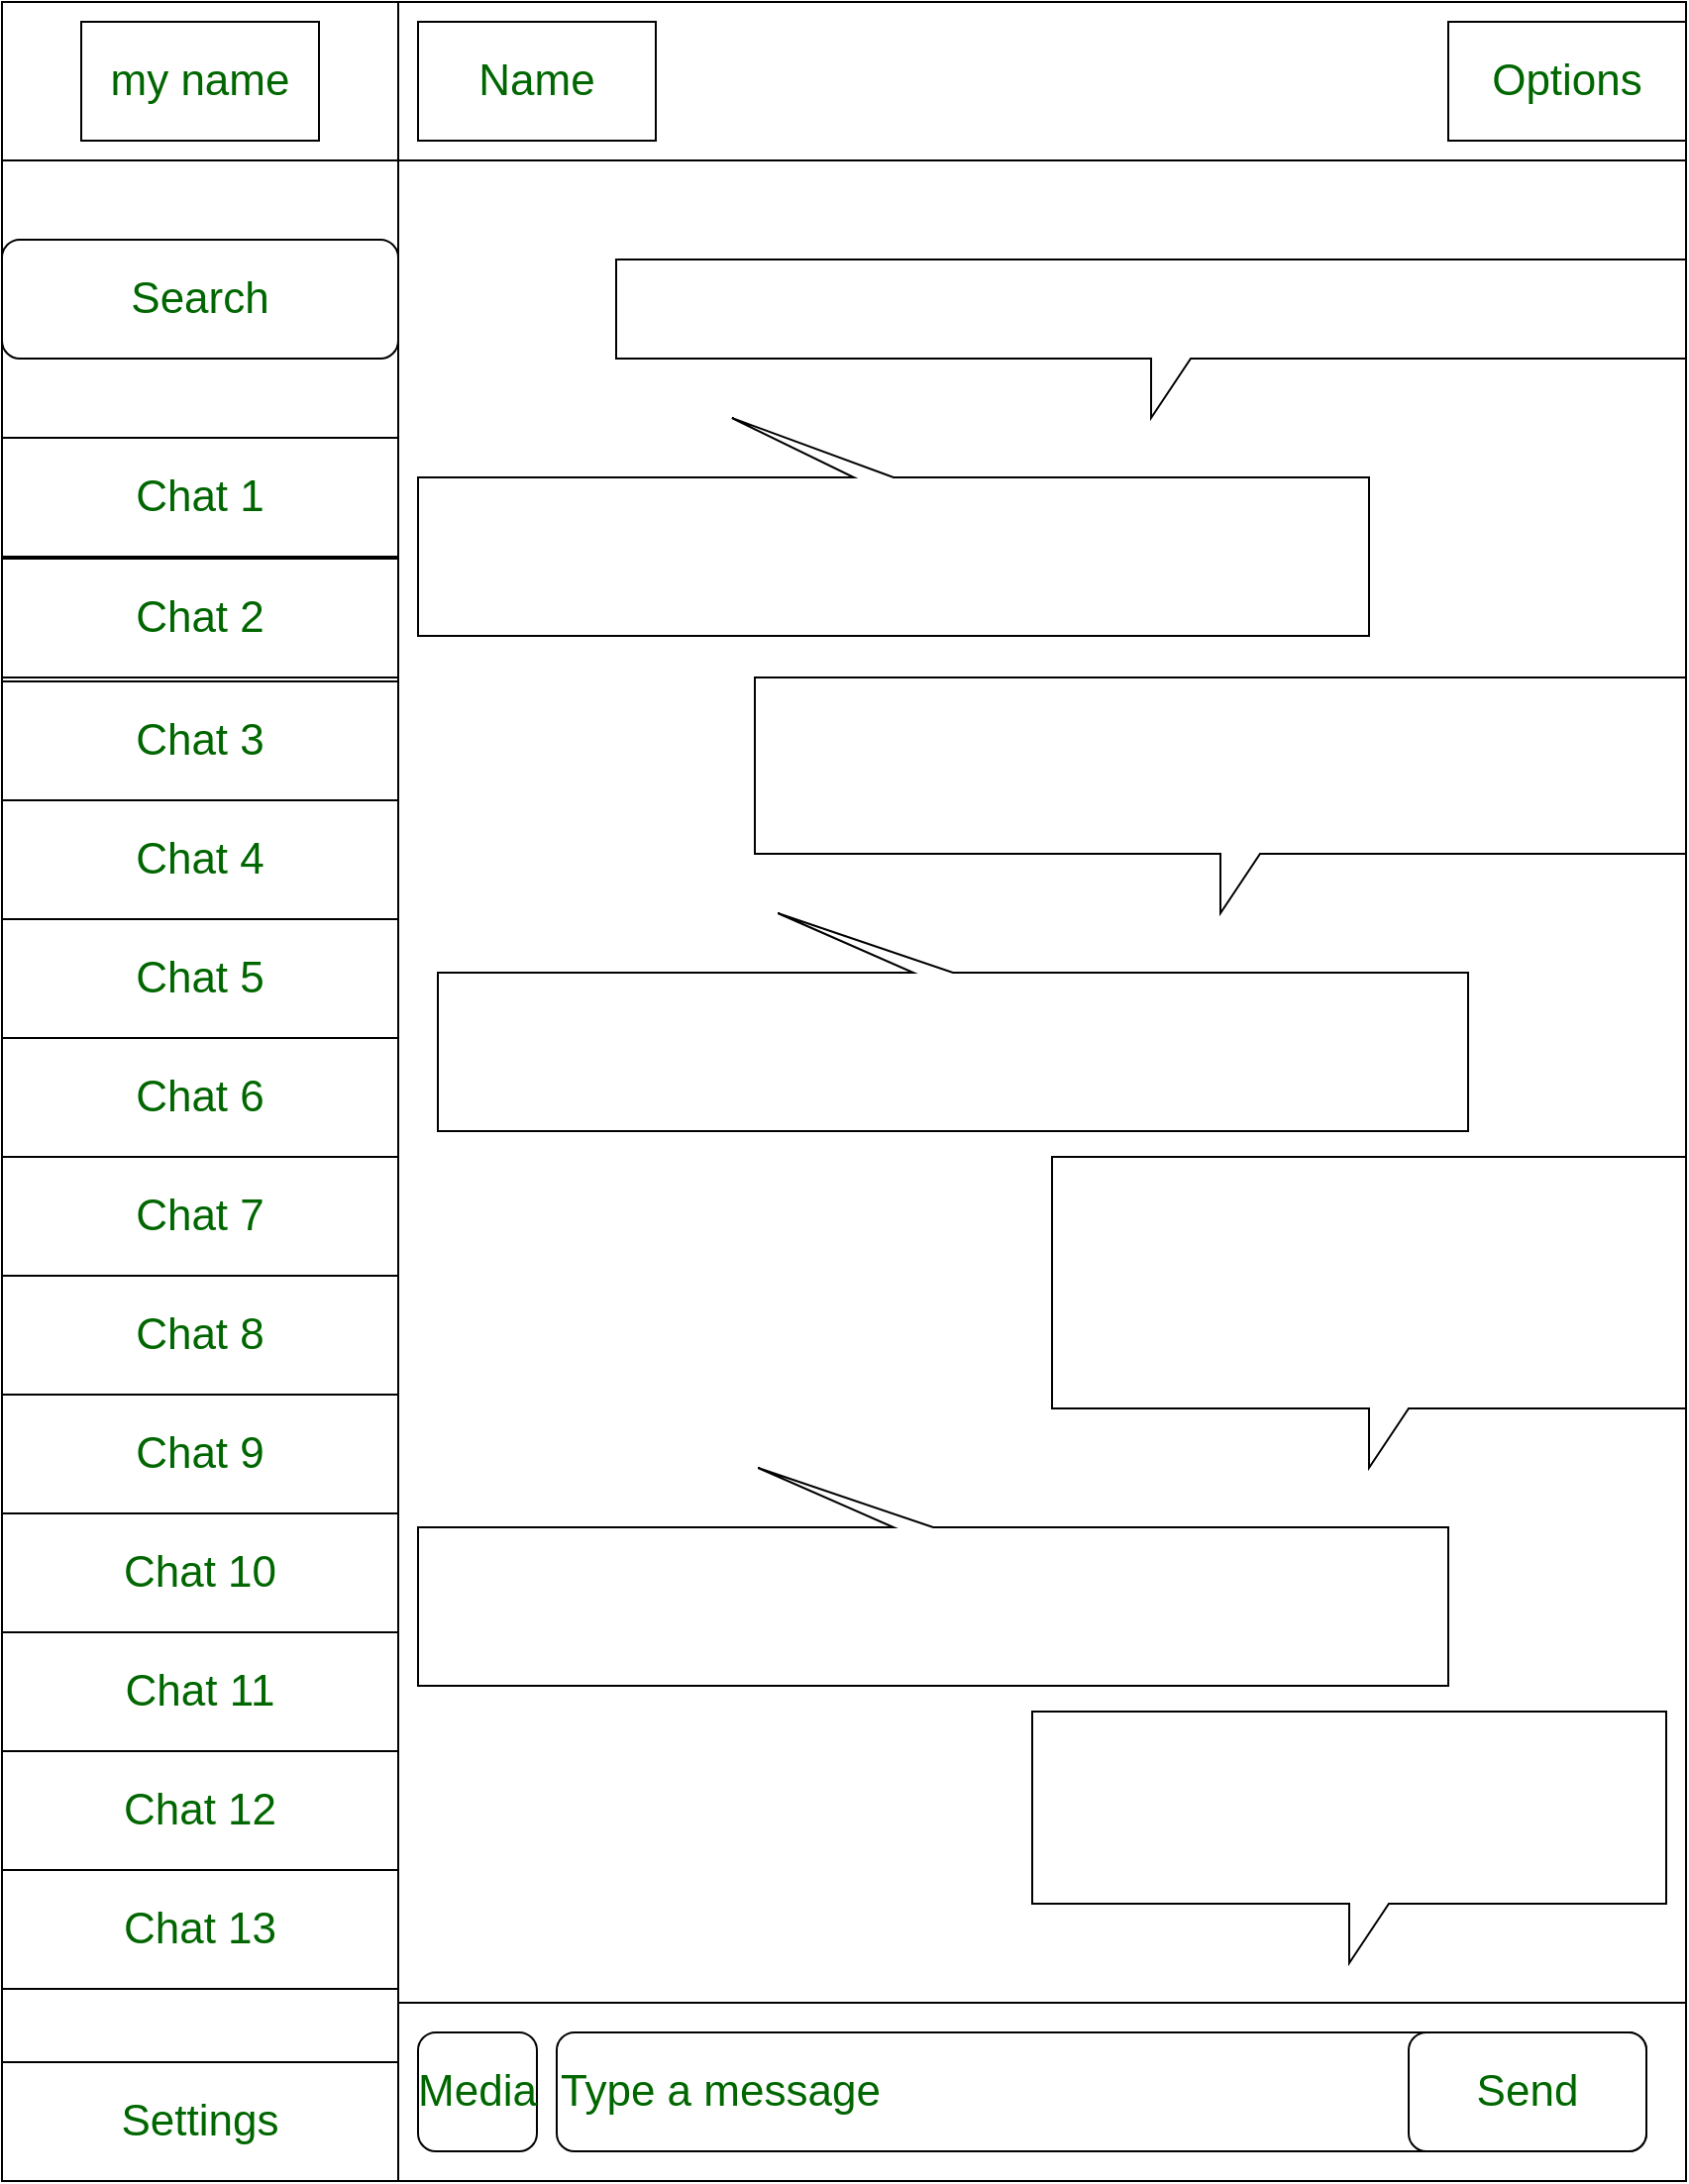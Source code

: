 <mxfile>
    <diagram id="ZderfmNlD26G4cZ9bzMp" name="Page-1">
        <mxGraphModel dx="884" dy="922" grid="1" gridSize="10" guides="1" tooltips="1" connect="1" arrows="1" fold="1" page="1" pageScale="1" pageWidth="850" pageHeight="1100" math="0" shadow="0">
            <root>
                <mxCell id="0"/>
                <mxCell id="1" parent="0"/>
                <mxCell id="3" value="" style="rounded=0;whiteSpace=wrap;html=1;" vertex="1" parent="1">
                    <mxGeometry width="200" height="80" as="geometry"/>
                </mxCell>
                <mxCell id="4" value="" style="rounded=0;whiteSpace=wrap;html=1;" vertex="1" parent="1">
                    <mxGeometry y="80" width="200" height="960" as="geometry"/>
                </mxCell>
                <mxCell id="5" value="&lt;font style=&quot;font-size: 22px;&quot; color=&quot;#006600&quot;&gt;Settings&lt;/font&gt;" style="rounded=0;whiteSpace=wrap;html=1;" vertex="1" parent="1">
                    <mxGeometry y="1040" width="200" height="60" as="geometry"/>
                </mxCell>
                <mxCell id="6" value="" style="rounded=0;whiteSpace=wrap;html=1;fontSize=22;fontColor=#006600;" vertex="1" parent="1">
                    <mxGeometry x="200" width="650" height="80" as="geometry"/>
                </mxCell>
                <mxCell id="7" value="Name" style="rounded=0;whiteSpace=wrap;html=1;fontSize=22;fontColor=#006600;" vertex="1" parent="1">
                    <mxGeometry x="210" y="10" width="120" height="60" as="geometry"/>
                </mxCell>
                <mxCell id="8" value="Options" style="rounded=0;whiteSpace=wrap;html=1;fontSize=22;fontColor=#006600;" vertex="1" parent="1">
                    <mxGeometry x="730" y="10" width="120" height="60" as="geometry"/>
                </mxCell>
                <mxCell id="9" value="" style="rounded=0;whiteSpace=wrap;html=1;fontSize=22;fontColor=#006600;" vertex="1" parent="1">
                    <mxGeometry x="200" y="80" width="650" height="930" as="geometry"/>
                </mxCell>
                <mxCell id="10" value="" style="rounded=0;whiteSpace=wrap;html=1;fontSize=22;fontColor=#006600;" vertex="1" parent="1">
                    <mxGeometry x="200" y="1010" width="650" height="90" as="geometry"/>
                </mxCell>
                <mxCell id="11" value="my name" style="rounded=0;whiteSpace=wrap;html=1;fontSize=22;fontColor=#006600;" vertex="1" parent="1">
                    <mxGeometry x="40" y="10" width="120" height="60" as="geometry"/>
                </mxCell>
                <mxCell id="12" value="&lt;div style=&quot;&quot;&gt;&lt;span style=&quot;background-color: initial;&quot;&gt;Type a message&lt;/span&gt;&lt;/div&gt;" style="rounded=1;whiteSpace=wrap;html=1;fontSize=22;fontColor=#006600;align=left;" vertex="1" parent="1">
                    <mxGeometry x="280" y="1025" width="550" height="60" as="geometry"/>
                </mxCell>
                <mxCell id="13" value="Send" style="rounded=1;whiteSpace=wrap;html=1;fontSize=22;fontColor=#006600;" vertex="1" parent="1">
                    <mxGeometry x="710" y="1025" width="120" height="60" as="geometry"/>
                </mxCell>
                <mxCell id="14" value="Media" style="rounded=1;whiteSpace=wrap;html=1;fontSize=22;fontColor=#006600;" vertex="1" parent="1">
                    <mxGeometry x="210" y="1025" width="60" height="60" as="geometry"/>
                </mxCell>
                <mxCell id="16" value="Search" style="rounded=1;whiteSpace=wrap;html=1;fontSize=22;fontColor=#006600;" vertex="1" parent="1">
                    <mxGeometry y="120" width="200" height="60" as="geometry"/>
                </mxCell>
                <mxCell id="17" value="Chat 1" style="rounded=0;whiteSpace=wrap;html=1;fontSize=22;fontColor=#006600;" vertex="1" parent="1">
                    <mxGeometry y="220" width="200" height="60" as="geometry"/>
                </mxCell>
                <mxCell id="22" value="Chat 2" style="rounded=0;whiteSpace=wrap;html=1;fontSize=22;fontColor=#006600;" vertex="1" parent="1">
                    <mxGeometry y="281" width="200" height="60" as="geometry"/>
                </mxCell>
                <mxCell id="23" value="Chat 3" style="rounded=0;whiteSpace=wrap;html=1;fontSize=22;fontColor=#006600;" vertex="1" parent="1">
                    <mxGeometry y="343" width="200" height="60" as="geometry"/>
                </mxCell>
                <mxCell id="24" value="Chat 4" style="rounded=0;whiteSpace=wrap;html=1;fontSize=22;fontColor=#006600;" vertex="1" parent="1">
                    <mxGeometry y="403" width="200" height="60" as="geometry"/>
                </mxCell>
                <mxCell id="25" value="Chat 5" style="rounded=0;whiteSpace=wrap;html=1;fontSize=22;fontColor=#006600;" vertex="1" parent="1">
                    <mxGeometry y="463" width="200" height="60" as="geometry"/>
                </mxCell>
                <mxCell id="26" value="Chat 6" style="rounded=0;whiteSpace=wrap;html=1;fontSize=22;fontColor=#006600;" vertex="1" parent="1">
                    <mxGeometry y="523" width="200" height="60" as="geometry"/>
                </mxCell>
                <mxCell id="27" value="Chat 7" style="rounded=0;whiteSpace=wrap;html=1;fontSize=22;fontColor=#006600;" vertex="1" parent="1">
                    <mxGeometry y="583" width="200" height="60" as="geometry"/>
                </mxCell>
                <mxCell id="28" value="Chat 8" style="rounded=0;whiteSpace=wrap;html=1;fontSize=22;fontColor=#006600;" vertex="1" parent="1">
                    <mxGeometry y="643" width="200" height="60" as="geometry"/>
                </mxCell>
                <mxCell id="29" value="Chat 9" style="rounded=0;whiteSpace=wrap;html=1;fontSize=22;fontColor=#006600;" vertex="1" parent="1">
                    <mxGeometry y="703" width="200" height="60" as="geometry"/>
                </mxCell>
                <mxCell id="30" value="Chat 10" style="rounded=0;whiteSpace=wrap;html=1;fontSize=22;fontColor=#006600;" vertex="1" parent="1">
                    <mxGeometry y="763" width="200" height="60" as="geometry"/>
                </mxCell>
                <mxCell id="31" value="Chat 11" style="rounded=0;whiteSpace=wrap;html=1;fontSize=22;fontColor=#006600;" vertex="1" parent="1">
                    <mxGeometry y="823" width="200" height="60" as="geometry"/>
                </mxCell>
                <mxCell id="32" value="Chat 12" style="rounded=0;whiteSpace=wrap;html=1;fontSize=22;fontColor=#006600;" vertex="1" parent="1">
                    <mxGeometry y="883" width="200" height="60" as="geometry"/>
                </mxCell>
                <mxCell id="33" value="Chat 13" style="rounded=0;whiteSpace=wrap;html=1;fontSize=22;fontColor=#006600;" vertex="1" parent="1">
                    <mxGeometry y="943" width="200" height="60" as="geometry"/>
                </mxCell>
                <mxCell id="34" value="" style="shape=callout;whiteSpace=wrap;html=1;perimeter=calloutPerimeter;fontSize=22;fontColor=#006600;" vertex="1" parent="1">
                    <mxGeometry x="310" y="130" width="540" height="80" as="geometry"/>
                </mxCell>
                <mxCell id="35" value="" style="shape=callout;whiteSpace=wrap;html=1;perimeter=calloutPerimeter;fontSize=22;fontColor=#006600;rotation=-180;position2=0.67;" vertex="1" parent="1">
                    <mxGeometry x="210" y="210" width="480" height="110" as="geometry"/>
                </mxCell>
                <mxCell id="36" value="" style="shape=callout;whiteSpace=wrap;html=1;perimeter=calloutPerimeter;fontSize=22;fontColor=#006600;" vertex="1" parent="1">
                    <mxGeometry x="380" y="341" width="470" height="119" as="geometry"/>
                </mxCell>
                <mxCell id="37" value="" style="shape=callout;whiteSpace=wrap;html=1;perimeter=calloutPerimeter;fontSize=22;fontColor=#006600;rotation=-180;position2=0.67;" vertex="1" parent="1">
                    <mxGeometry x="220" y="460" width="520" height="110" as="geometry"/>
                </mxCell>
                <mxCell id="39" value="" style="shape=callout;whiteSpace=wrap;html=1;perimeter=calloutPerimeter;fontSize=22;fontColor=#006600;" vertex="1" parent="1">
                    <mxGeometry x="530" y="583" width="320" height="157" as="geometry"/>
                </mxCell>
                <mxCell id="41" value="" style="shape=callout;whiteSpace=wrap;html=1;perimeter=calloutPerimeter;fontSize=22;fontColor=#006600;rotation=-180;position2=0.67;" vertex="1" parent="1">
                    <mxGeometry x="210" y="740" width="520" height="110" as="geometry"/>
                </mxCell>
                <mxCell id="42" value="" style="shape=callout;whiteSpace=wrap;html=1;perimeter=calloutPerimeter;fontSize=22;fontColor=#006600;" vertex="1" parent="1">
                    <mxGeometry x="520" y="863" width="320" height="127" as="geometry"/>
                </mxCell>
            </root>
        </mxGraphModel>
    </diagram>
</mxfile>
